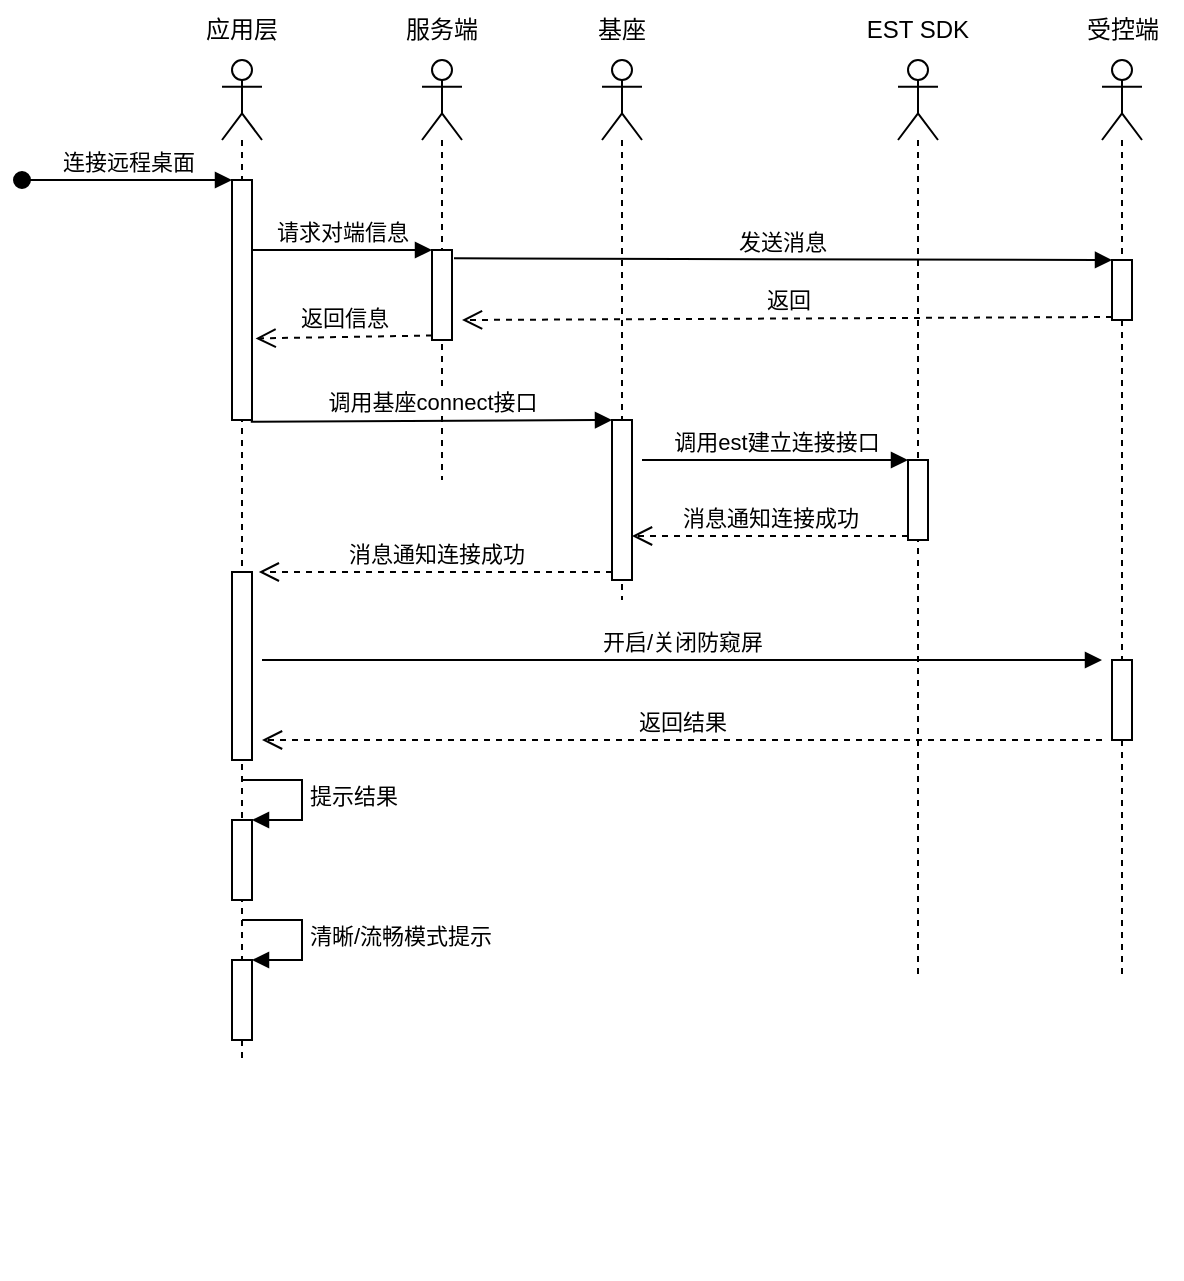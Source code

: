 <mxfile version="20.6.0" type="github" pages="4">
  <diagram id="KlNpMghHDyh2-UQzXcxF" name="建立连接">
    <mxGraphModel dx="1038" dy="623" grid="1" gridSize="10" guides="1" tooltips="1" connect="1" arrows="1" fold="1" page="1" pageScale="1" pageWidth="827" pageHeight="1169" math="0" shadow="0">
      <root>
        <mxCell id="0" />
        <mxCell id="1" parent="0" />
        <mxCell id="uviFNJ67c3pAItaLCfj8-7" value="" style="group" vertex="1" connectable="0" parent="1">
          <mxGeometry x="150" y="30" width="60" height="580" as="geometry" />
        </mxCell>
        <mxCell id="uviFNJ67c3pAItaLCfj8-1" value="" style="shape=umlLifeline;participant=umlActor;perimeter=lifelinePerimeter;whiteSpace=wrap;html=1;container=1;collapsible=0;recursiveResize=0;verticalAlign=top;spacingTop=36;outlineConnect=0;size=40;" vertex="1" parent="uviFNJ67c3pAItaLCfj8-7">
          <mxGeometry x="20" y="30" width="20" height="500" as="geometry" />
        </mxCell>
        <mxCell id="uviFNJ67c3pAItaLCfj8-10" value="连接远程桌面" style="html=1;verticalAlign=bottom;startArrow=oval;endArrow=block;startSize=8;rounded=0;" edge="1" target="uviFNJ67c3pAItaLCfj8-9" parent="uviFNJ67c3pAItaLCfj8-1">
          <mxGeometry relative="1" as="geometry">
            <mxPoint x="-100" y="60" as="sourcePoint" />
          </mxGeometry>
        </mxCell>
        <mxCell id="uviFNJ67c3pAItaLCfj8-43" value="" style="html=1;points=[];perimeter=orthogonalPerimeter;" vertex="1" parent="uviFNJ67c3pAItaLCfj8-1">
          <mxGeometry x="5" y="380" width="10" height="40" as="geometry" />
        </mxCell>
        <mxCell id="uviFNJ67c3pAItaLCfj8-44" value="提示结果" style="edgeStyle=orthogonalEdgeStyle;html=1;align=left;spacingLeft=2;endArrow=block;rounded=0;entryX=1;entryY=0;" edge="1" target="uviFNJ67c3pAItaLCfj8-43" parent="uviFNJ67c3pAItaLCfj8-1">
          <mxGeometry relative="1" as="geometry">
            <mxPoint x="10" y="360" as="sourcePoint" />
            <Array as="points">
              <mxPoint x="40" y="360" />
            </Array>
          </mxGeometry>
        </mxCell>
        <mxCell id="uviFNJ67c3pAItaLCfj8-52" value="" style="html=1;points=[];perimeter=orthogonalPerimeter;" vertex="1" parent="uviFNJ67c3pAItaLCfj8-1">
          <mxGeometry x="5" y="450" width="10" height="40" as="geometry" />
        </mxCell>
        <mxCell id="uviFNJ67c3pAItaLCfj8-53" value="清晰/流畅模式提示" style="edgeStyle=orthogonalEdgeStyle;html=1;align=left;spacingLeft=2;endArrow=block;rounded=0;entryX=1;entryY=0;" edge="1" target="uviFNJ67c3pAItaLCfj8-52" parent="uviFNJ67c3pAItaLCfj8-1">
          <mxGeometry relative="1" as="geometry">
            <mxPoint x="10" y="430" as="sourcePoint" />
            <Array as="points">
              <mxPoint x="40" y="430" />
            </Array>
          </mxGeometry>
        </mxCell>
        <mxCell id="uviFNJ67c3pAItaLCfj8-4" value="应用层" style="text;html=1;strokeColor=none;fillColor=none;align=center;verticalAlign=middle;whiteSpace=wrap;rounded=0;" vertex="1" parent="uviFNJ67c3pAItaLCfj8-7">
          <mxGeometry width="60" height="30" as="geometry" />
        </mxCell>
        <mxCell id="uviFNJ67c3pAItaLCfj8-9" value="" style="html=1;points=[];perimeter=orthogonalPerimeter;" vertex="1" parent="uviFNJ67c3pAItaLCfj8-7">
          <mxGeometry x="25" y="90" width="10" height="120" as="geometry" />
        </mxCell>
        <mxCell id="uviFNJ67c3pAItaLCfj8-28" value="" style="html=1;points=[];perimeter=orthogonalPerimeter;" vertex="1" parent="uviFNJ67c3pAItaLCfj8-7">
          <mxGeometry x="25" y="286" width="10" height="94" as="geometry" />
        </mxCell>
        <mxCell id="uviFNJ67c3pAItaLCfj8-11" value="" style="group" vertex="1" connectable="0" parent="1">
          <mxGeometry x="340" y="30" width="60" height="490" as="geometry" />
        </mxCell>
        <mxCell id="uviFNJ67c3pAItaLCfj8-2" value="" style="shape=umlLifeline;participant=umlActor;perimeter=lifelinePerimeter;whiteSpace=wrap;html=1;container=1;collapsible=0;recursiveResize=0;verticalAlign=top;spacingTop=36;outlineConnect=0;size=40;" vertex="1" parent="uviFNJ67c3pAItaLCfj8-11">
          <mxGeometry x="20" y="30" width="20" height="270" as="geometry" />
        </mxCell>
        <mxCell id="uviFNJ67c3pAItaLCfj8-20" value="" style="html=1;points=[];perimeter=orthogonalPerimeter;" vertex="1" parent="uviFNJ67c3pAItaLCfj8-2">
          <mxGeometry x="5" y="180" width="10" height="80" as="geometry" />
        </mxCell>
        <mxCell id="uviFNJ67c3pAItaLCfj8-5" value="基座" style="text;html=1;strokeColor=none;fillColor=none;align=center;verticalAlign=middle;whiteSpace=wrap;rounded=0;" vertex="1" parent="uviFNJ67c3pAItaLCfj8-11">
          <mxGeometry width="60" height="30" as="geometry" />
        </mxCell>
        <mxCell id="uviFNJ67c3pAItaLCfj8-12" value="" style="group" vertex="1" connectable="0" parent="1">
          <mxGeometry x="488" y="30" width="60" height="490" as="geometry" />
        </mxCell>
        <mxCell id="uviFNJ67c3pAItaLCfj8-3" value="" style="shape=umlLifeline;participant=umlActor;perimeter=lifelinePerimeter;whiteSpace=wrap;html=1;container=1;collapsible=0;recursiveResize=0;verticalAlign=top;spacingTop=36;outlineConnect=0;size=40;" vertex="1" parent="uviFNJ67c3pAItaLCfj8-12">
          <mxGeometry x="20" y="30" width="20" height="460" as="geometry" />
        </mxCell>
        <mxCell id="uviFNJ67c3pAItaLCfj8-6" value="EST SDK" style="text;html=1;strokeColor=none;fillColor=none;align=center;verticalAlign=middle;whiteSpace=wrap;rounded=0;" vertex="1" parent="uviFNJ67c3pAItaLCfj8-12">
          <mxGeometry width="60" height="30" as="geometry" />
        </mxCell>
        <mxCell id="uviFNJ67c3pAItaLCfj8-23" value="" style="html=1;points=[];perimeter=orthogonalPerimeter;" vertex="1" parent="uviFNJ67c3pAItaLCfj8-12">
          <mxGeometry x="25" y="230" width="10" height="40" as="geometry" />
        </mxCell>
        <mxCell id="uviFNJ67c3pAItaLCfj8-15" value="" style="group" vertex="1" connectable="0" parent="1">
          <mxGeometry x="250" y="30" width="60" height="330" as="geometry" />
        </mxCell>
        <mxCell id="uviFNJ67c3pAItaLCfj8-13" value="" style="shape=umlLifeline;participant=umlActor;perimeter=lifelinePerimeter;whiteSpace=wrap;html=1;container=1;collapsible=0;recursiveResize=0;verticalAlign=top;spacingTop=36;outlineConnect=0;" vertex="1" parent="uviFNJ67c3pAItaLCfj8-15">
          <mxGeometry x="20" y="30" width="20" height="210" as="geometry" />
        </mxCell>
        <mxCell id="uviFNJ67c3pAItaLCfj8-16" value="" style="html=1;points=[];perimeter=orthogonalPerimeter;" vertex="1" parent="uviFNJ67c3pAItaLCfj8-13">
          <mxGeometry x="5" y="95" width="10" height="45" as="geometry" />
        </mxCell>
        <mxCell id="uviFNJ67c3pAItaLCfj8-14" value="服务端" style="text;html=1;strokeColor=none;fillColor=none;align=center;verticalAlign=middle;whiteSpace=wrap;rounded=0;" vertex="1" parent="uviFNJ67c3pAItaLCfj8-15">
          <mxGeometry width="60" height="30" as="geometry" />
        </mxCell>
        <mxCell id="uviFNJ67c3pAItaLCfj8-18" value="返回信息" style="html=1;verticalAlign=bottom;endArrow=open;dashed=1;endSize=8;exitX=0;exitY=0.95;rounded=0;entryX=1.18;entryY=0.66;entryDx=0;entryDy=0;entryPerimeter=0;" edge="1" source="uviFNJ67c3pAItaLCfj8-16" parent="1" target="uviFNJ67c3pAItaLCfj8-9">
          <mxGeometry relative="1" as="geometry">
            <mxPoint x="185" y="231" as="targetPoint" />
          </mxGeometry>
        </mxCell>
        <mxCell id="uviFNJ67c3pAItaLCfj8-17" value="请求对端信息" style="html=1;verticalAlign=bottom;endArrow=block;entryX=0;entryY=0;rounded=0;" edge="1" target="uviFNJ67c3pAItaLCfj8-16" parent="1" source="uviFNJ67c3pAItaLCfj8-9">
          <mxGeometry relative="1" as="geometry">
            <mxPoint x="205" y="155" as="sourcePoint" />
          </mxGeometry>
        </mxCell>
        <mxCell id="uviFNJ67c3pAItaLCfj8-21" value="调用基座connect接口" style="html=1;verticalAlign=bottom;endArrow=block;entryX=0;entryY=0;rounded=0;exitX=0.94;exitY=1.007;exitDx=0;exitDy=0;exitPerimeter=0;" edge="1" target="uviFNJ67c3pAItaLCfj8-20" parent="1" source="uviFNJ67c3pAItaLCfj8-9">
          <mxGeometry relative="1" as="geometry">
            <mxPoint x="295" y="240" as="sourcePoint" />
          </mxGeometry>
        </mxCell>
        <mxCell id="uviFNJ67c3pAItaLCfj8-24" value="调用est建立连接接口" style="html=1;verticalAlign=bottom;endArrow=block;entryX=0;entryY=0;rounded=0;" edge="1" target="uviFNJ67c3pAItaLCfj8-23" parent="1">
          <mxGeometry relative="1" as="geometry">
            <mxPoint x="380" y="260" as="sourcePoint" />
          </mxGeometry>
        </mxCell>
        <mxCell id="uviFNJ67c3pAItaLCfj8-25" value="消息通知连接成功" style="html=1;verticalAlign=bottom;endArrow=open;dashed=1;endSize=8;exitX=0;exitY=0.95;rounded=0;" edge="1" source="uviFNJ67c3pAItaLCfj8-23" parent="1" target="uviFNJ67c3pAItaLCfj8-20">
          <mxGeometry relative="1" as="geometry">
            <mxPoint x="445" y="346" as="targetPoint" />
          </mxGeometry>
        </mxCell>
        <mxCell id="uviFNJ67c3pAItaLCfj8-22" value="消息通知连接成功" style="html=1;verticalAlign=bottom;endArrow=open;dashed=1;endSize=8;exitX=0;exitY=0.95;rounded=0;entryX=1.34;entryY=0;entryDx=0;entryDy=0;entryPerimeter=0;" edge="1" source="uviFNJ67c3pAItaLCfj8-20" parent="1" target="uviFNJ67c3pAItaLCfj8-28">
          <mxGeometry relative="1" as="geometry">
            <mxPoint x="295" y="316" as="targetPoint" />
          </mxGeometry>
        </mxCell>
        <mxCell id="uviFNJ67c3pAItaLCfj8-36" value="" style="group" vertex="1" connectable="0" parent="1">
          <mxGeometry x="590" y="30" width="60" height="639.09" as="geometry" />
        </mxCell>
        <mxCell id="uviFNJ67c3pAItaLCfj8-30" value="" style="shape=umlLifeline;participant=umlActor;perimeter=lifelinePerimeter;whiteSpace=wrap;html=1;container=1;collapsible=0;recursiveResize=0;verticalAlign=top;spacingTop=36;outlineConnect=0;" vertex="1" parent="uviFNJ67c3pAItaLCfj8-36">
          <mxGeometry x="20" y="30" width="20" height="460" as="geometry" />
        </mxCell>
        <mxCell id="uviFNJ67c3pAItaLCfj8-37" value="" style="html=1;points=[];perimeter=orthogonalPerimeter;" vertex="1" parent="uviFNJ67c3pAItaLCfj8-30">
          <mxGeometry x="5" y="300" width="10" height="40" as="geometry" />
        </mxCell>
        <mxCell id="uviFNJ67c3pAItaLCfj8-45" value="" style="html=1;points=[];perimeter=orthogonalPerimeter;" vertex="1" parent="uviFNJ67c3pAItaLCfj8-30">
          <mxGeometry x="5" y="100" width="10" height="30" as="geometry" />
        </mxCell>
        <mxCell id="uviFNJ67c3pAItaLCfj8-47" value="返回" style="html=1;verticalAlign=bottom;endArrow=open;dashed=1;endSize=8;exitX=0;exitY=0.95;rounded=0;" edge="1" source="uviFNJ67c3pAItaLCfj8-45" parent="uviFNJ67c3pAItaLCfj8-30">
          <mxGeometry relative="1" as="geometry">
            <mxPoint x="-320" y="130" as="targetPoint" />
          </mxGeometry>
        </mxCell>
        <mxCell id="uviFNJ67c3pAItaLCfj8-32" value="受控端" style="text;html=1;align=center;verticalAlign=middle;resizable=0;points=[];autosize=1;strokeColor=none;fillColor=none;" vertex="1" parent="uviFNJ67c3pAItaLCfj8-36">
          <mxGeometry width="60" height="30" as="geometry" />
        </mxCell>
        <mxCell id="uviFNJ67c3pAItaLCfj8-41" value="开启/关闭防窥屏" style="html=1;verticalAlign=bottom;endArrow=block;rounded=0;" edge="1" parent="1">
          <mxGeometry width="80" relative="1" as="geometry">
            <mxPoint x="190" y="360" as="sourcePoint" />
            <mxPoint x="610" y="360" as="targetPoint" />
          </mxGeometry>
        </mxCell>
        <mxCell id="uviFNJ67c3pAItaLCfj8-42" value="返回结果" style="html=1;verticalAlign=bottom;endArrow=open;dashed=1;endSize=8;rounded=0;" edge="1" parent="1">
          <mxGeometry relative="1" as="geometry">
            <mxPoint x="610" y="400" as="sourcePoint" />
            <mxPoint x="190" y="400" as="targetPoint" />
          </mxGeometry>
        </mxCell>
        <mxCell id="uviFNJ67c3pAItaLCfj8-46" value="发送消息" style="html=1;verticalAlign=bottom;endArrow=block;entryX=0;entryY=0;rounded=0;exitX=1.1;exitY=0.093;exitDx=0;exitDy=0;exitPerimeter=0;" edge="1" target="uviFNJ67c3pAItaLCfj8-45" parent="1" source="uviFNJ67c3pAItaLCfj8-16">
          <mxGeometry relative="1" as="geometry">
            <mxPoint x="545" y="160" as="sourcePoint" />
          </mxGeometry>
        </mxCell>
      </root>
    </mxGraphModel>
  </diagram>
  <diagram id="gYTc2-sO5g8oJWY14jZe" name="结束远程">
    <mxGraphModel dx="540" dy="591" grid="1" gridSize="10" guides="1" tooltips="1" connect="1" arrows="1" fold="1" page="1" pageScale="1" pageWidth="827" pageHeight="1169" math="0" shadow="0">
      <root>
        <mxCell id="0" />
        <mxCell id="1" parent="0" />
      </root>
    </mxGraphModel>
  </diagram>
  <diagram id="O9cZvRg2ySIX5RwE84vE" name="开启键盘">
    <mxGraphModel dx="540" dy="591" grid="1" gridSize="10" guides="1" tooltips="1" connect="1" arrows="1" fold="1" page="1" pageScale="1" pageWidth="827" pageHeight="1169" math="0" shadow="0">
      <root>
        <mxCell id="0" />
        <mxCell id="1" parent="0" />
      </root>
    </mxGraphModel>
  </diagram>
  <diagram id="Uh0wzvM47BOWyZfUFVfE" name="关闭键盘">
    <mxGraphModel dx="540" dy="591" grid="1" gridSize="10" guides="1" tooltips="1" connect="1" arrows="1" fold="1" page="1" pageScale="1" pageWidth="827" pageHeight="1169" math="0" shadow="0">
      <root>
        <mxCell id="0" />
        <mxCell id="1" parent="0" />
      </root>
    </mxGraphModel>
  </diagram>
</mxfile>
